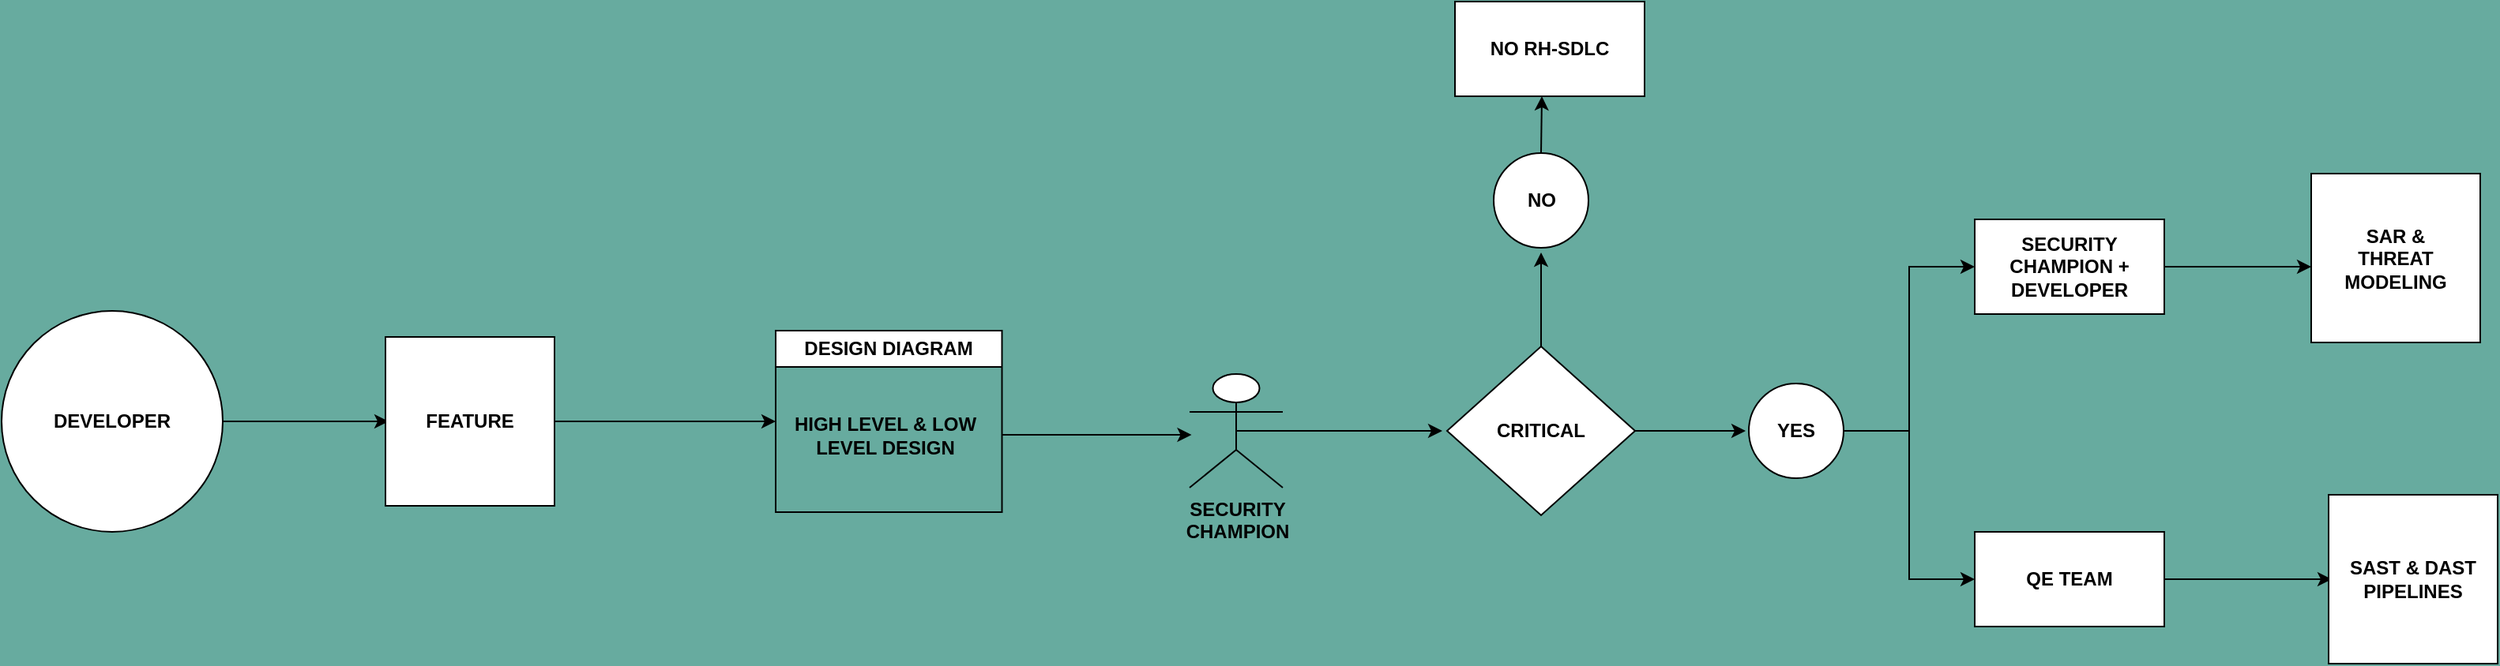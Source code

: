 <mxfile version="26.0.6">
  <diagram name="Page-1" id="Oeo0zvN9N7Vfgy593SKG">
    <mxGraphModel dx="2286" dy="831" grid="0" gridSize="10" guides="1" tooltips="1" connect="1" arrows="1" fold="1" page="0" pageScale="1" pageWidth="850" pageHeight="1100" background="#67AB9F" math="0" shadow="0">
      <root>
        <mxCell id="0" />
        <mxCell id="1" parent="0" />
        <mxCell id="KdK-nWYVavCUFmsnzToc-2" style="edgeStyle=orthogonalEdgeStyle;rounded=0;orthogonalLoop=1;jettySize=auto;html=1;" edge="1" parent="1" source="KdK-nWYVavCUFmsnzToc-1">
          <mxGeometry relative="1" as="geometry">
            <mxPoint x="-3" y="316" as="targetPoint" />
          </mxGeometry>
        </mxCell>
        <mxCell id="KdK-nWYVavCUFmsnzToc-1" value="&lt;b&gt;DEVELOPER&lt;/b&gt;" style="ellipse;whiteSpace=wrap;html=1;aspect=fixed;" vertex="1" parent="1">
          <mxGeometry x="-248" y="246" width="140" height="140" as="geometry" />
        </mxCell>
        <mxCell id="KdK-nWYVavCUFmsnzToc-10" style="edgeStyle=orthogonalEdgeStyle;rounded=0;orthogonalLoop=1;jettySize=auto;html=1;exitX=1;exitY=0.5;exitDx=0;exitDy=0;entryX=0;entryY=0.5;entryDx=0;entryDy=0;" edge="1" parent="1" source="KdK-nWYVavCUFmsnzToc-3" target="KdK-nWYVavCUFmsnzToc-6">
          <mxGeometry relative="1" as="geometry" />
        </mxCell>
        <mxCell id="KdK-nWYVavCUFmsnzToc-3" value="&lt;b&gt;FEATURE&lt;/b&gt;" style="whiteSpace=wrap;html=1;aspect=fixed;" vertex="1" parent="1">
          <mxGeometry x="-5" y="262.5" width="107" height="107" as="geometry" />
        </mxCell>
        <mxCell id="KdK-nWYVavCUFmsnzToc-6" value="DESIGN DIAGRAM" style="swimlane;whiteSpace=wrap;html=1;" vertex="1" parent="1">
          <mxGeometry x="242" y="258.5" width="143.25" height="115" as="geometry" />
        </mxCell>
        <mxCell id="KdK-nWYVavCUFmsnzToc-7" value="&lt;b&gt;HIGH LEVEL &amp;amp; LOW &lt;br&gt;LEVEL DESIGN&lt;br&gt;&lt;/b&gt;" style="text;html=1;align=center;verticalAlign=middle;resizable=0;points=[];autosize=1;strokeColor=none;fillColor=none;" vertex="1" parent="KdK-nWYVavCUFmsnzToc-6">
          <mxGeometry x="2.25" y="46" width="133" height="41" as="geometry" />
        </mxCell>
        <mxCell id="KdK-nWYVavCUFmsnzToc-11" style="edgeStyle=orthogonalEdgeStyle;rounded=0;orthogonalLoop=1;jettySize=auto;html=1;" edge="1" parent="1">
          <mxGeometry relative="1" as="geometry">
            <mxPoint x="505.25" y="324.5" as="targetPoint" />
            <mxPoint x="385.25" y="324.5" as="sourcePoint" />
          </mxGeometry>
        </mxCell>
        <mxCell id="KdK-nWYVavCUFmsnzToc-13" style="edgeStyle=orthogonalEdgeStyle;rounded=0;orthogonalLoop=1;jettySize=auto;html=1;exitX=0.5;exitY=0.5;exitDx=0;exitDy=0;exitPerimeter=0;" edge="1" parent="1" source="KdK-nWYVavCUFmsnzToc-12">
          <mxGeometry relative="1" as="geometry">
            <mxPoint x="664" y="322" as="targetPoint" />
          </mxGeometry>
        </mxCell>
        <mxCell id="KdK-nWYVavCUFmsnzToc-12" value="&lt;b&gt;SECURITY&lt;br&gt;CHAMPION&lt;br&gt;&lt;/b&gt;" style="shape=umlActor;verticalLabelPosition=bottom;verticalAlign=top;html=1;outlineConnect=0;" vertex="1" parent="1">
          <mxGeometry x="504" y="286" width="59" height="72" as="geometry" />
        </mxCell>
        <mxCell id="KdK-nWYVavCUFmsnzToc-15" style="edgeStyle=orthogonalEdgeStyle;rounded=0;orthogonalLoop=1;jettySize=auto;html=1;" edge="1" parent="1" source="KdK-nWYVavCUFmsnzToc-14">
          <mxGeometry relative="1" as="geometry">
            <mxPoint x="726.5" y="209" as="targetPoint" />
          </mxGeometry>
        </mxCell>
        <mxCell id="KdK-nWYVavCUFmsnzToc-19" style="edgeStyle=orthogonalEdgeStyle;rounded=0;orthogonalLoop=1;jettySize=auto;html=1;exitX=1;exitY=0.5;exitDx=0;exitDy=0;" edge="1" parent="1" source="KdK-nWYVavCUFmsnzToc-14">
          <mxGeometry relative="1" as="geometry">
            <mxPoint x="856" y="322" as="targetPoint" />
          </mxGeometry>
        </mxCell>
        <mxCell id="KdK-nWYVavCUFmsnzToc-14" value="&lt;b&gt;CRITICAL&lt;/b&gt;" style="rhombus;whiteSpace=wrap;html=1;" vertex="1" parent="1">
          <mxGeometry x="667" y="268.5" width="119" height="107" as="geometry" />
        </mxCell>
        <mxCell id="KdK-nWYVavCUFmsnzToc-17" style="edgeStyle=orthogonalEdgeStyle;rounded=0;orthogonalLoop=1;jettySize=auto;html=1;exitX=0.5;exitY=0;exitDx=0;exitDy=0;" edge="1" parent="1" source="KdK-nWYVavCUFmsnzToc-16">
          <mxGeometry relative="1" as="geometry">
            <mxPoint x="727" y="110" as="targetPoint" />
          </mxGeometry>
        </mxCell>
        <mxCell id="KdK-nWYVavCUFmsnzToc-16" value="&lt;b&gt;NO&lt;/b&gt;" style="ellipse;whiteSpace=wrap;html=1;aspect=fixed;" vertex="1" parent="1">
          <mxGeometry x="696.5" y="146" width="60" height="60" as="geometry" />
        </mxCell>
        <mxCell id="KdK-nWYVavCUFmsnzToc-18" value="&lt;b&gt;NO RH-SDLC&lt;br&gt;&lt;/b&gt;" style="rounded=0;whiteSpace=wrap;html=1;" vertex="1" parent="1">
          <mxGeometry x="672" y="50" width="120" height="60" as="geometry" />
        </mxCell>
        <mxCell id="KdK-nWYVavCUFmsnzToc-25" style="edgeStyle=orthogonalEdgeStyle;rounded=0;orthogonalLoop=1;jettySize=auto;html=1;entryX=0;entryY=0.5;entryDx=0;entryDy=0;" edge="1" parent="1" source="KdK-nWYVavCUFmsnzToc-20" target="KdK-nWYVavCUFmsnzToc-21">
          <mxGeometry relative="1" as="geometry" />
        </mxCell>
        <mxCell id="KdK-nWYVavCUFmsnzToc-26" style="edgeStyle=orthogonalEdgeStyle;rounded=0;orthogonalLoop=1;jettySize=auto;html=1;entryX=0;entryY=0.5;entryDx=0;entryDy=0;" edge="1" parent="1" source="KdK-nWYVavCUFmsnzToc-20" target="KdK-nWYVavCUFmsnzToc-22">
          <mxGeometry relative="1" as="geometry" />
        </mxCell>
        <mxCell id="KdK-nWYVavCUFmsnzToc-20" value="&lt;b&gt;YES&lt;/b&gt;" style="ellipse;whiteSpace=wrap;html=1;aspect=fixed;" vertex="1" parent="1">
          <mxGeometry x="858" y="292" width="60" height="60" as="geometry" />
        </mxCell>
        <mxCell id="KdK-nWYVavCUFmsnzToc-24" style="edgeStyle=orthogonalEdgeStyle;rounded=0;orthogonalLoop=1;jettySize=auto;html=1;" edge="1" parent="1" source="KdK-nWYVavCUFmsnzToc-21">
          <mxGeometry relative="1" as="geometry">
            <mxPoint x="1214" y="218" as="targetPoint" />
          </mxGeometry>
        </mxCell>
        <mxCell id="KdK-nWYVavCUFmsnzToc-21" value="&lt;b&gt;SECURITY CHAMPION + DEVELOPER&lt;br&gt;&lt;/b&gt;" style="rounded=0;whiteSpace=wrap;html=1;" vertex="1" parent="1">
          <mxGeometry x="1001" y="188" width="120" height="60" as="geometry" />
        </mxCell>
        <mxCell id="KdK-nWYVavCUFmsnzToc-23" style="edgeStyle=orthogonalEdgeStyle;rounded=0;orthogonalLoop=1;jettySize=auto;html=1;" edge="1" parent="1" source="KdK-nWYVavCUFmsnzToc-22">
          <mxGeometry relative="1" as="geometry">
            <mxPoint x="1227" y="416" as="targetPoint" />
          </mxGeometry>
        </mxCell>
        <mxCell id="KdK-nWYVavCUFmsnzToc-22" value="&lt;b&gt;QE TEAM&lt;br&gt;&lt;/b&gt;" style="rounded=0;whiteSpace=wrap;html=1;" vertex="1" parent="1">
          <mxGeometry x="1001" y="386" width="120" height="60" as="geometry" />
        </mxCell>
        <mxCell id="KdK-nWYVavCUFmsnzToc-27" value="&lt;div&gt;&lt;b&gt;SAR &amp;amp;&lt;/b&gt;&lt;/div&gt;&lt;div&gt;&lt;b&gt;THREAT MODELING&lt;br&gt;&lt;/b&gt;&lt;/div&gt;" style="whiteSpace=wrap;html=1;aspect=fixed;" vertex="1" parent="1">
          <mxGeometry x="1214" y="159" width="107" height="107" as="geometry" />
        </mxCell>
        <mxCell id="KdK-nWYVavCUFmsnzToc-28" value="&lt;b&gt;SAST &amp;amp; DAST PIPELINES&lt;br&gt;&lt;/b&gt;" style="whiteSpace=wrap;html=1;aspect=fixed;" vertex="1" parent="1">
          <mxGeometry x="1225" y="362.5" width="107" height="107" as="geometry" />
        </mxCell>
      </root>
    </mxGraphModel>
  </diagram>
</mxfile>
